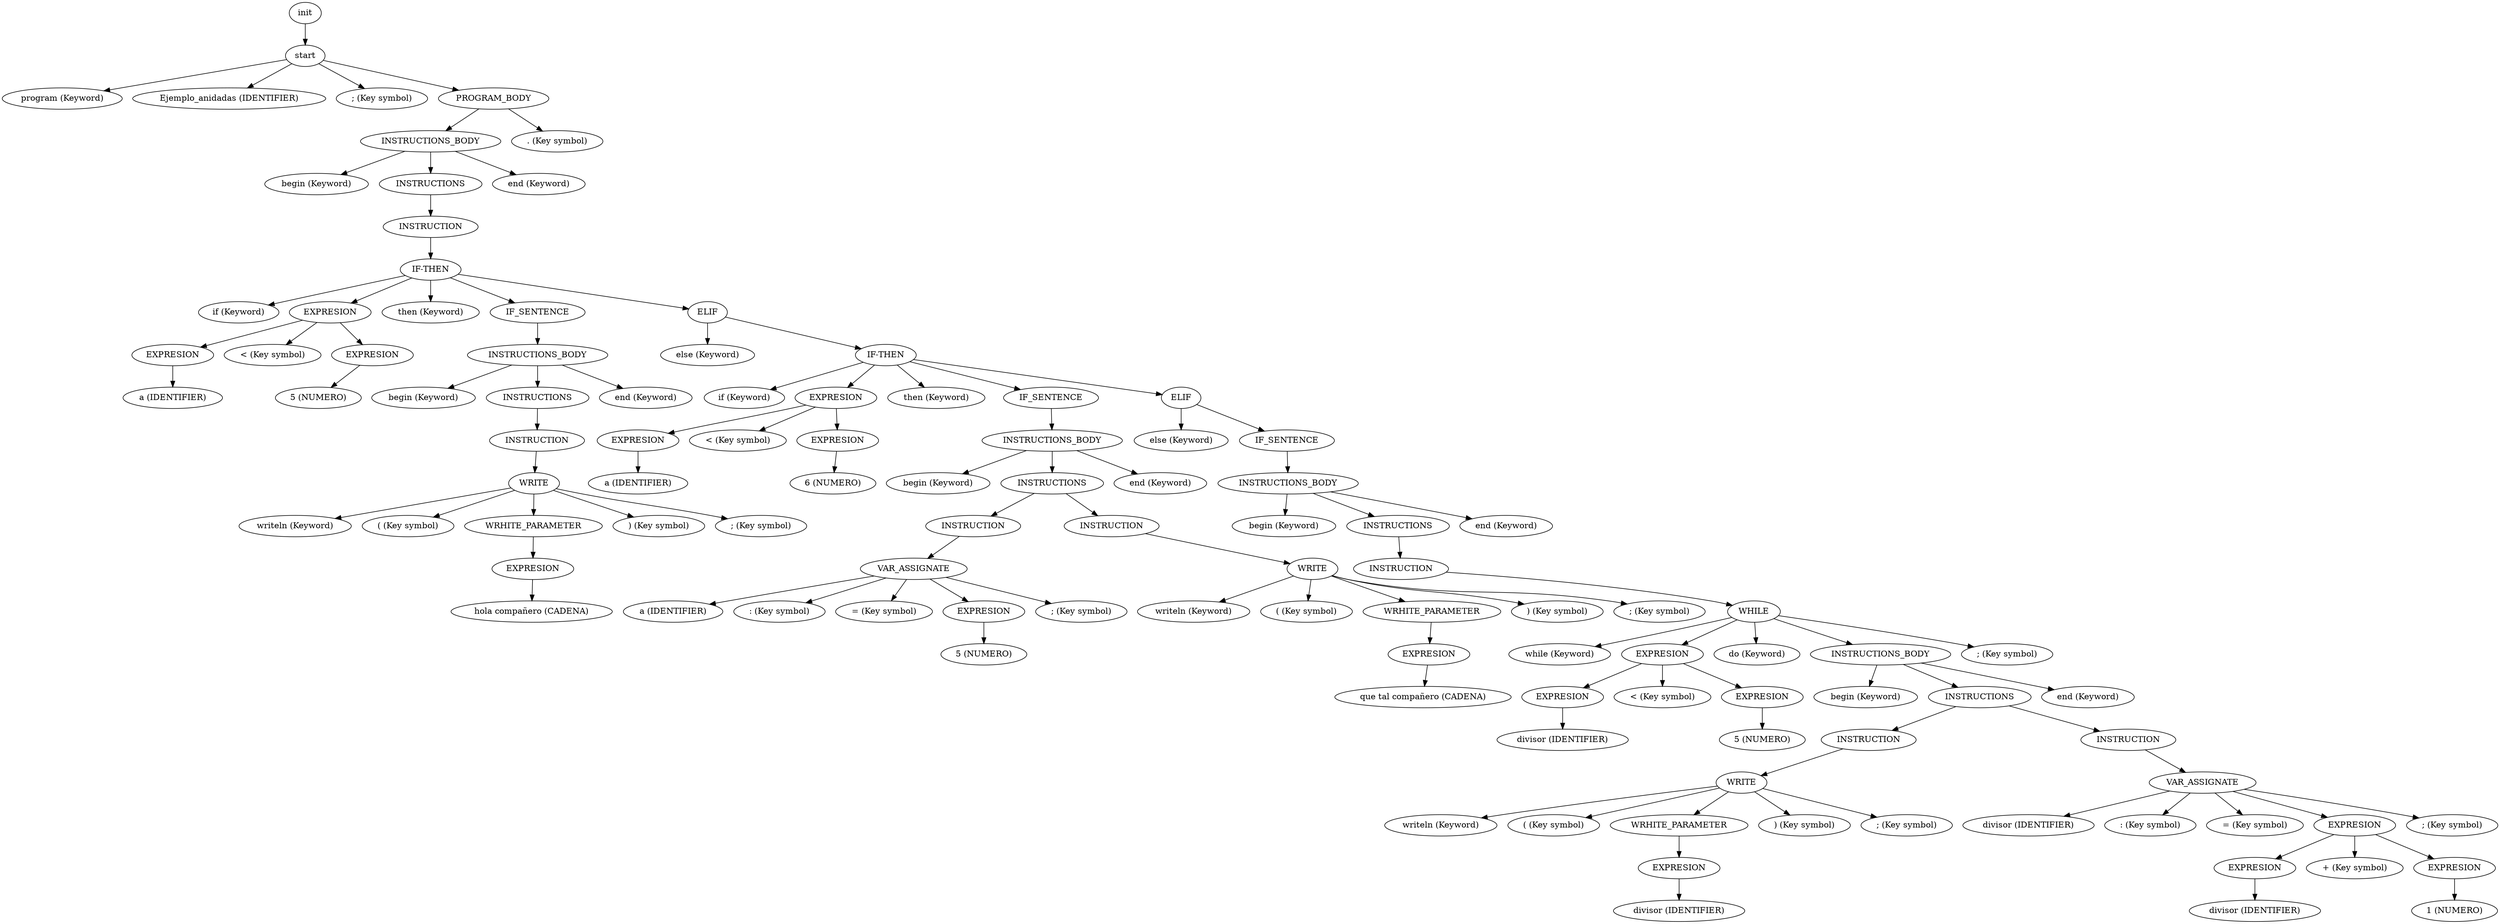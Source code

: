 digraph G{
nodo0[ label="init"];
nodo1[ label ="start"]
nodo0->nodo1; 
nodo2[ label ="program (Keyword)"]
nodo1->nodo2; 
nodo3[ label ="Ejemplo_anidadas (IDENTIFIER)"]
nodo1->nodo3; 
nodo4[ label ="; (Key symbol)"]
nodo1->nodo4; 
nodo5[ label ="PROGRAM_BODY"]
nodo1->nodo5; 
nodo6[ label ="INSTRUCTIONS_BODY"]
nodo5->nodo6; 
nodo7[ label ="begin (Keyword)"]
nodo6->nodo7; 
nodo8[ label ="INSTRUCTIONS"]
nodo6->nodo8; 
nodo9[ label ="INSTRUCTION"]
nodo8->nodo9; 
nodo10[ label ="IF-THEN"]
nodo9->nodo10; 
nodo11[ label ="if (Keyword)"]
nodo10->nodo11; 
nodo12[ label ="EXPRESION"]
nodo10->nodo12; 
nodo13[ label ="EXPRESION"]
nodo12->nodo13; 
nodo14[ label ="a (IDENTIFIER)"]
nodo13->nodo14; 
nodo15[ label ="< (Key symbol)"]
nodo12->nodo15; 
nodo16[ label ="EXPRESION"]
nodo12->nodo16; 
nodo17[ label ="5 (NUMERO)"]
nodo16->nodo17; 
nodo18[ label ="then (Keyword)"]
nodo10->nodo18; 
nodo19[ label ="IF_SENTENCE"]
nodo10->nodo19; 
nodo20[ label ="INSTRUCTIONS_BODY"]
nodo19->nodo20; 
nodo21[ label ="begin (Keyword)"]
nodo20->nodo21; 
nodo22[ label ="INSTRUCTIONS"]
nodo20->nodo22; 
nodo23[ label ="INSTRUCTION"]
nodo22->nodo23; 
nodo24[ label ="WRITE"]
nodo23->nodo24; 
nodo25[ label ="writeln (Keyword)"]
nodo24->nodo25; 
nodo26[ label ="( (Key symbol)"]
nodo24->nodo26; 
nodo27[ label ="WRHITE_PARAMETER"]
nodo24->nodo27; 
nodo28[ label ="EXPRESION"]
nodo27->nodo28; 
nodo29[ label ="hola compañero (CADENA)"]
nodo28->nodo29; 
nodo30[ label =") (Key symbol)"]
nodo24->nodo30; 
nodo31[ label ="; (Key symbol)"]
nodo24->nodo31; 
nodo32[ label ="end (Keyword)"]
nodo20->nodo32; 
nodo33[ label ="ELIF"]
nodo10->nodo33; 
nodo34[ label ="else (Keyword)"]
nodo33->nodo34; 
nodo35[ label ="IF-THEN"]
nodo33->nodo35; 
nodo36[ label ="if (Keyword)"]
nodo35->nodo36; 
nodo37[ label ="EXPRESION"]
nodo35->nodo37; 
nodo38[ label ="EXPRESION"]
nodo37->nodo38; 
nodo39[ label ="a (IDENTIFIER)"]
nodo38->nodo39; 
nodo40[ label ="< (Key symbol)"]
nodo37->nodo40; 
nodo41[ label ="EXPRESION"]
nodo37->nodo41; 
nodo42[ label ="6 (NUMERO)"]
nodo41->nodo42; 
nodo43[ label ="then (Keyword)"]
nodo35->nodo43; 
nodo44[ label ="IF_SENTENCE"]
nodo35->nodo44; 
nodo45[ label ="INSTRUCTIONS_BODY"]
nodo44->nodo45; 
nodo46[ label ="begin (Keyword)"]
nodo45->nodo46; 
nodo47[ label ="INSTRUCTIONS"]
nodo45->nodo47; 
nodo48[ label ="INSTRUCTION"]
nodo47->nodo48; 
nodo49[ label ="VAR_ASSIGNATE"]
nodo48->nodo49; 
nodo50[ label ="a (IDENTIFIER)"]
nodo49->nodo50; 
nodo51[ label =": (Key symbol)"]
nodo49->nodo51; 
nodo52[ label ="= (Key symbol)"]
nodo49->nodo52; 
nodo53[ label ="EXPRESION"]
nodo49->nodo53; 
nodo54[ label ="5 (NUMERO)"]
nodo53->nodo54; 
nodo55[ label ="; (Key symbol)"]
nodo49->nodo55; 
nodo56[ label ="INSTRUCTION"]
nodo47->nodo56; 
nodo57[ label ="WRITE"]
nodo56->nodo57; 
nodo58[ label ="writeln (Keyword)"]
nodo57->nodo58; 
nodo59[ label ="( (Key symbol)"]
nodo57->nodo59; 
nodo60[ label ="WRHITE_PARAMETER"]
nodo57->nodo60; 
nodo61[ label ="EXPRESION"]
nodo60->nodo61; 
nodo62[ label ="que tal compañero (CADENA)"]
nodo61->nodo62; 
nodo63[ label =") (Key symbol)"]
nodo57->nodo63; 
nodo64[ label ="; (Key symbol)"]
nodo57->nodo64; 
nodo65[ label ="end (Keyword)"]
nodo45->nodo65; 
nodo66[ label ="ELIF"]
nodo35->nodo66; 
nodo67[ label ="else (Keyword)"]
nodo66->nodo67; 
nodo68[ label ="IF_SENTENCE"]
nodo66->nodo68; 
nodo69[ label ="INSTRUCTIONS_BODY"]
nodo68->nodo69; 
nodo70[ label ="begin (Keyword)"]
nodo69->nodo70; 
nodo71[ label ="INSTRUCTIONS"]
nodo69->nodo71; 
nodo72[ label ="INSTRUCTION"]
nodo71->nodo72; 
nodo73[ label ="WHILE"]
nodo72->nodo73; 
nodo74[ label ="while (Keyword)"]
nodo73->nodo74; 
nodo75[ label ="EXPRESION"]
nodo73->nodo75; 
nodo76[ label ="EXPRESION"]
nodo75->nodo76; 
nodo77[ label ="divisor (IDENTIFIER)"]
nodo76->nodo77; 
nodo78[ label ="< (Key symbol)"]
nodo75->nodo78; 
nodo79[ label ="EXPRESION"]
nodo75->nodo79; 
nodo80[ label ="5 (NUMERO)"]
nodo79->nodo80; 
nodo81[ label ="do (Keyword)"]
nodo73->nodo81; 
nodo82[ label ="INSTRUCTIONS_BODY"]
nodo73->nodo82; 
nodo83[ label ="begin (Keyword)"]
nodo82->nodo83; 
nodo84[ label ="INSTRUCTIONS"]
nodo82->nodo84; 
nodo85[ label ="INSTRUCTION"]
nodo84->nodo85; 
nodo86[ label ="WRITE"]
nodo85->nodo86; 
nodo87[ label ="writeln (Keyword)"]
nodo86->nodo87; 
nodo88[ label ="( (Key symbol)"]
nodo86->nodo88; 
nodo89[ label ="WRHITE_PARAMETER"]
nodo86->nodo89; 
nodo90[ label ="EXPRESION"]
nodo89->nodo90; 
nodo91[ label ="divisor (IDENTIFIER)"]
nodo90->nodo91; 
nodo92[ label =") (Key symbol)"]
nodo86->nodo92; 
nodo93[ label ="; (Key symbol)"]
nodo86->nodo93; 
nodo94[ label ="INSTRUCTION"]
nodo84->nodo94; 
nodo95[ label ="VAR_ASSIGNATE"]
nodo94->nodo95; 
nodo96[ label ="divisor (IDENTIFIER)"]
nodo95->nodo96; 
nodo97[ label =": (Key symbol)"]
nodo95->nodo97; 
nodo98[ label ="= (Key symbol)"]
nodo95->nodo98; 
nodo99[ label ="EXPRESION"]
nodo95->nodo99; 
nodo100[ label ="EXPRESION"]
nodo99->nodo100; 
nodo101[ label ="divisor (IDENTIFIER)"]
nodo100->nodo101; 
nodo102[ label ="+ (Key symbol)"]
nodo99->nodo102; 
nodo103[ label ="EXPRESION"]
nodo99->nodo103; 
nodo104[ label ="1 (NUMERO)"]
nodo103->nodo104; 
nodo105[ label ="; (Key symbol)"]
nodo95->nodo105; 
nodo106[ label ="end (Keyword)"]
nodo82->nodo106; 
nodo107[ label ="; (Key symbol)"]
nodo73->nodo107; 
nodo108[ label ="end (Keyword)"]
nodo69->nodo108; 
nodo109[ label ="end (Keyword)"]
nodo6->nodo109; 
nodo110[ label =". (Key symbol)"]
nodo5->nodo110; 
}